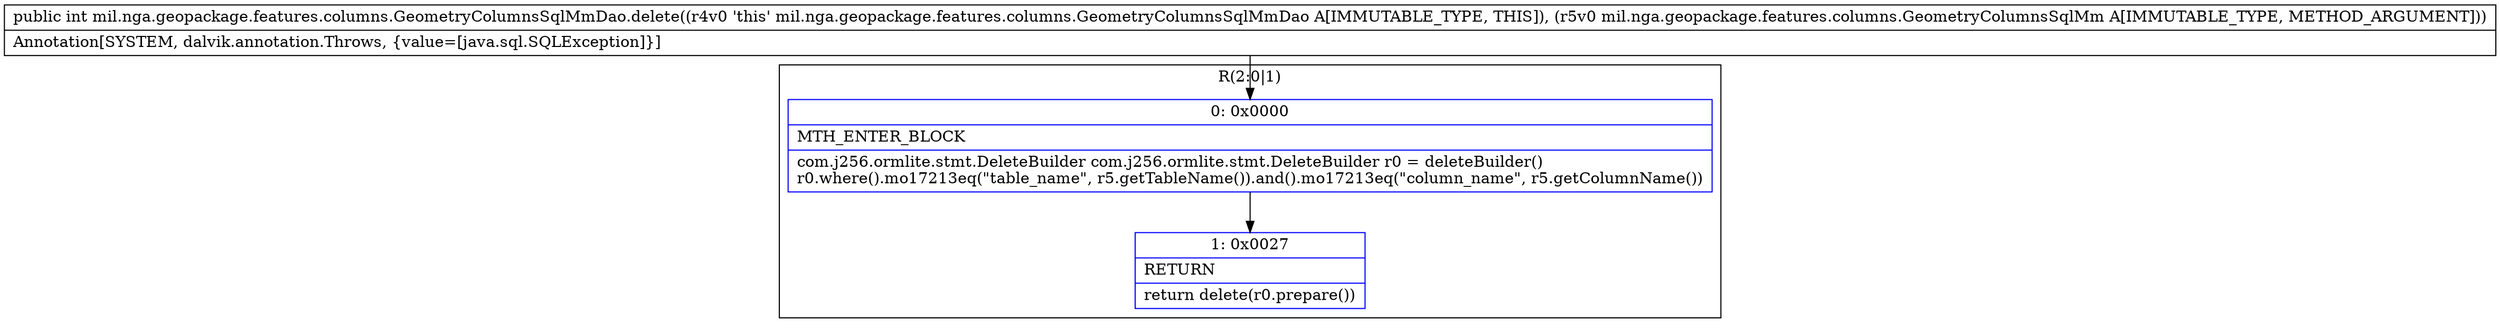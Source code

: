 digraph "CFG formil.nga.geopackage.features.columns.GeometryColumnsSqlMmDao.delete(Lmil\/nga\/geopackage\/features\/columns\/GeometryColumnsSqlMm;)I" {
subgraph cluster_Region_1434191902 {
label = "R(2:0|1)";
node [shape=record,color=blue];
Node_0 [shape=record,label="{0\:\ 0x0000|MTH_ENTER_BLOCK\l|com.j256.ormlite.stmt.DeleteBuilder com.j256.ormlite.stmt.DeleteBuilder r0 = deleteBuilder()\lr0.where().mo17213eq(\"table_name\", r5.getTableName()).and().mo17213eq(\"column_name\", r5.getColumnName())\l}"];
Node_1 [shape=record,label="{1\:\ 0x0027|RETURN\l|return delete(r0.prepare())\l}"];
}
MethodNode[shape=record,label="{public int mil.nga.geopackage.features.columns.GeometryColumnsSqlMmDao.delete((r4v0 'this' mil.nga.geopackage.features.columns.GeometryColumnsSqlMmDao A[IMMUTABLE_TYPE, THIS]), (r5v0 mil.nga.geopackage.features.columns.GeometryColumnsSqlMm A[IMMUTABLE_TYPE, METHOD_ARGUMENT]))  | Annotation[SYSTEM, dalvik.annotation.Throws, \{value=[java.sql.SQLException]\}]\l}"];
MethodNode -> Node_0;
Node_0 -> Node_1;
}

